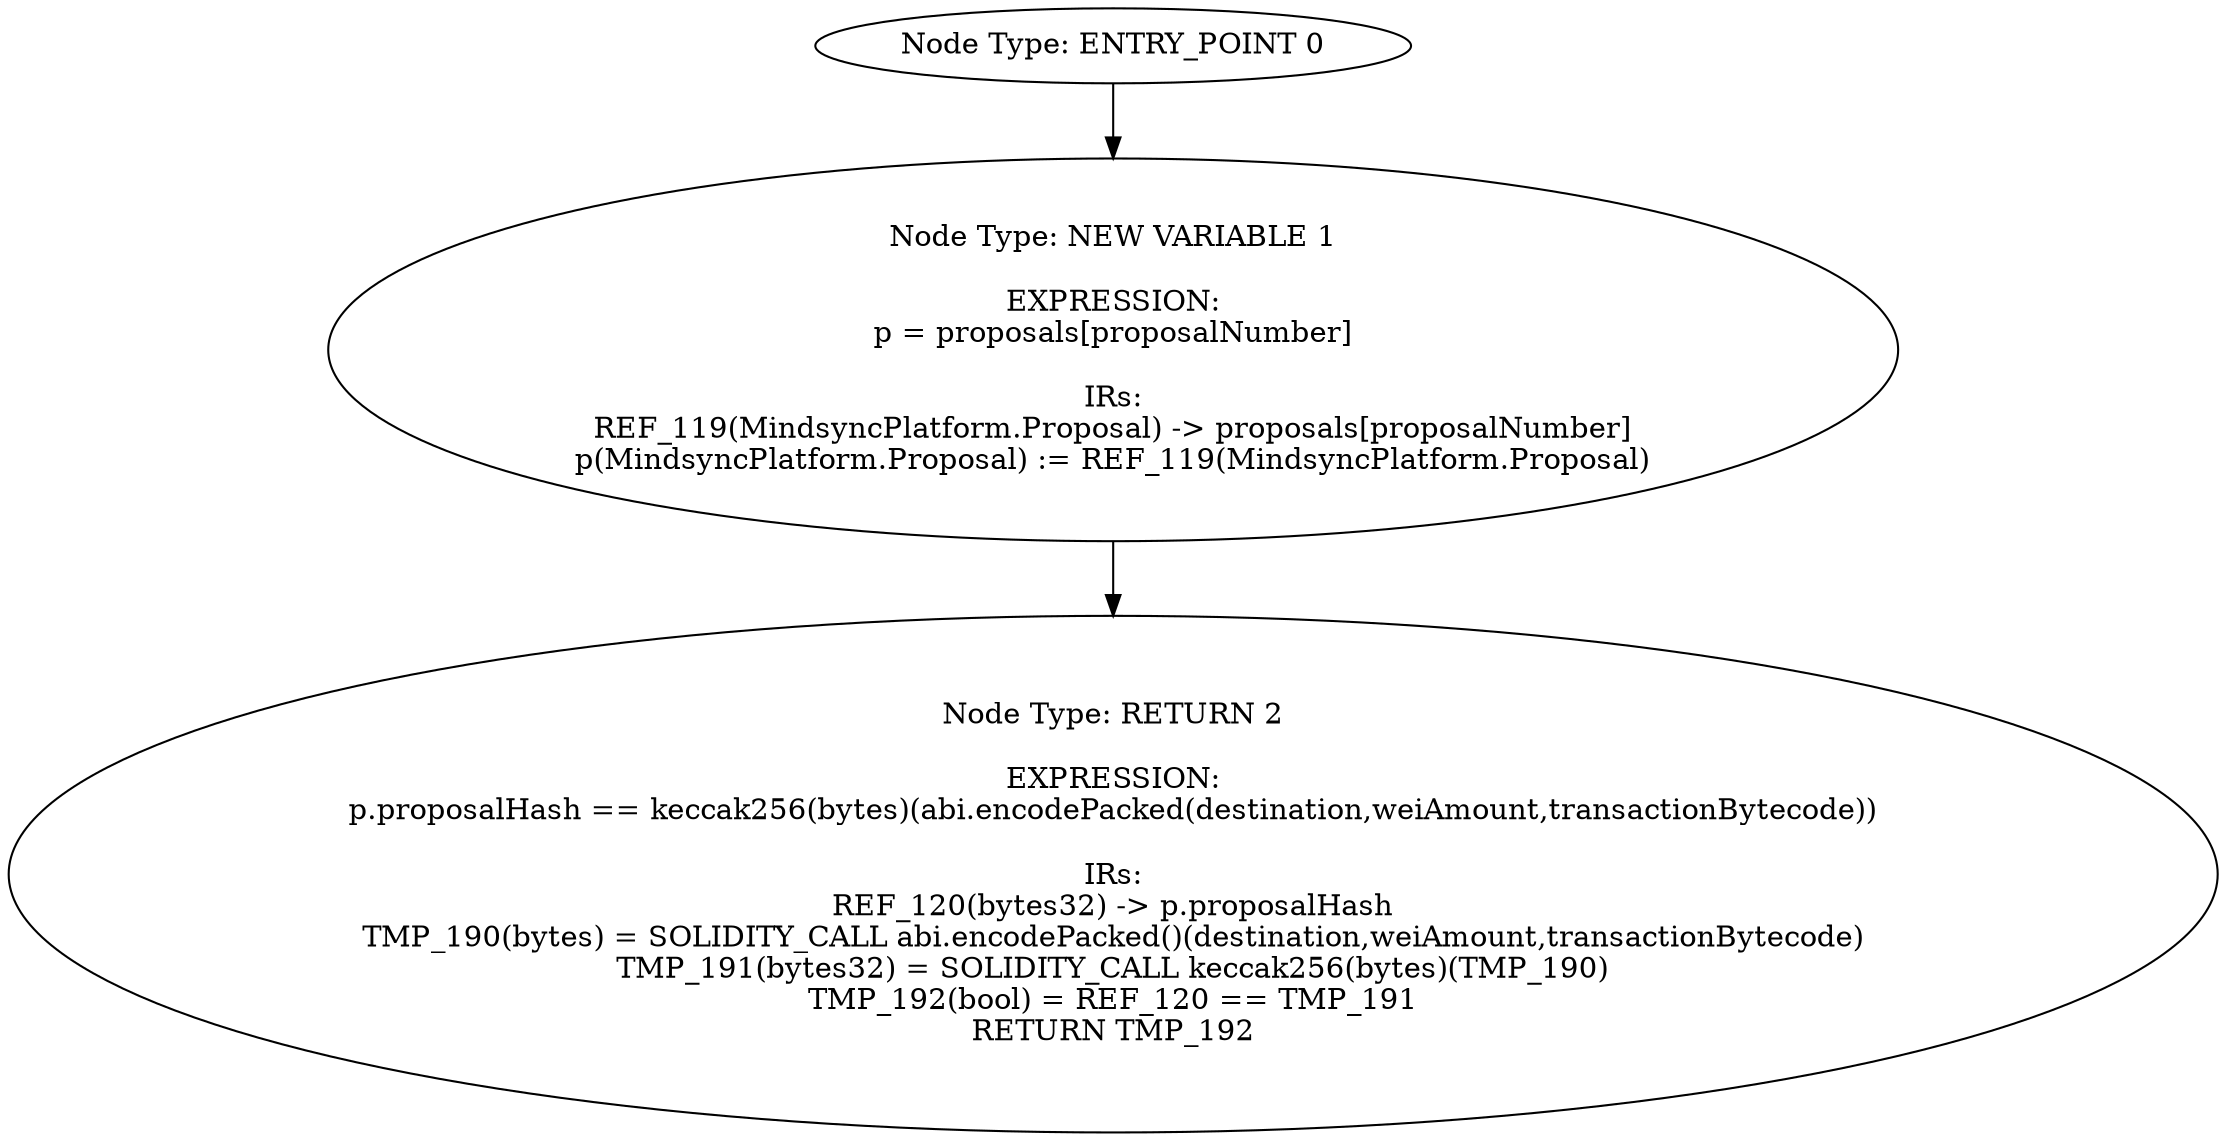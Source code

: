 digraph{
0[label="Node Type: ENTRY_POINT 0
"];
0->1;
1[label="Node Type: NEW VARIABLE 1

EXPRESSION:
p = proposals[proposalNumber]

IRs:
REF_119(MindsyncPlatform.Proposal) -> proposals[proposalNumber]
p(MindsyncPlatform.Proposal) := REF_119(MindsyncPlatform.Proposal)"];
1->2;
2[label="Node Type: RETURN 2

EXPRESSION:
p.proposalHash == keccak256(bytes)(abi.encodePacked(destination,weiAmount,transactionBytecode))

IRs:
REF_120(bytes32) -> p.proposalHash
TMP_190(bytes) = SOLIDITY_CALL abi.encodePacked()(destination,weiAmount,transactionBytecode)
TMP_191(bytes32) = SOLIDITY_CALL keccak256(bytes)(TMP_190)
TMP_192(bool) = REF_120 == TMP_191
RETURN TMP_192"];
}
